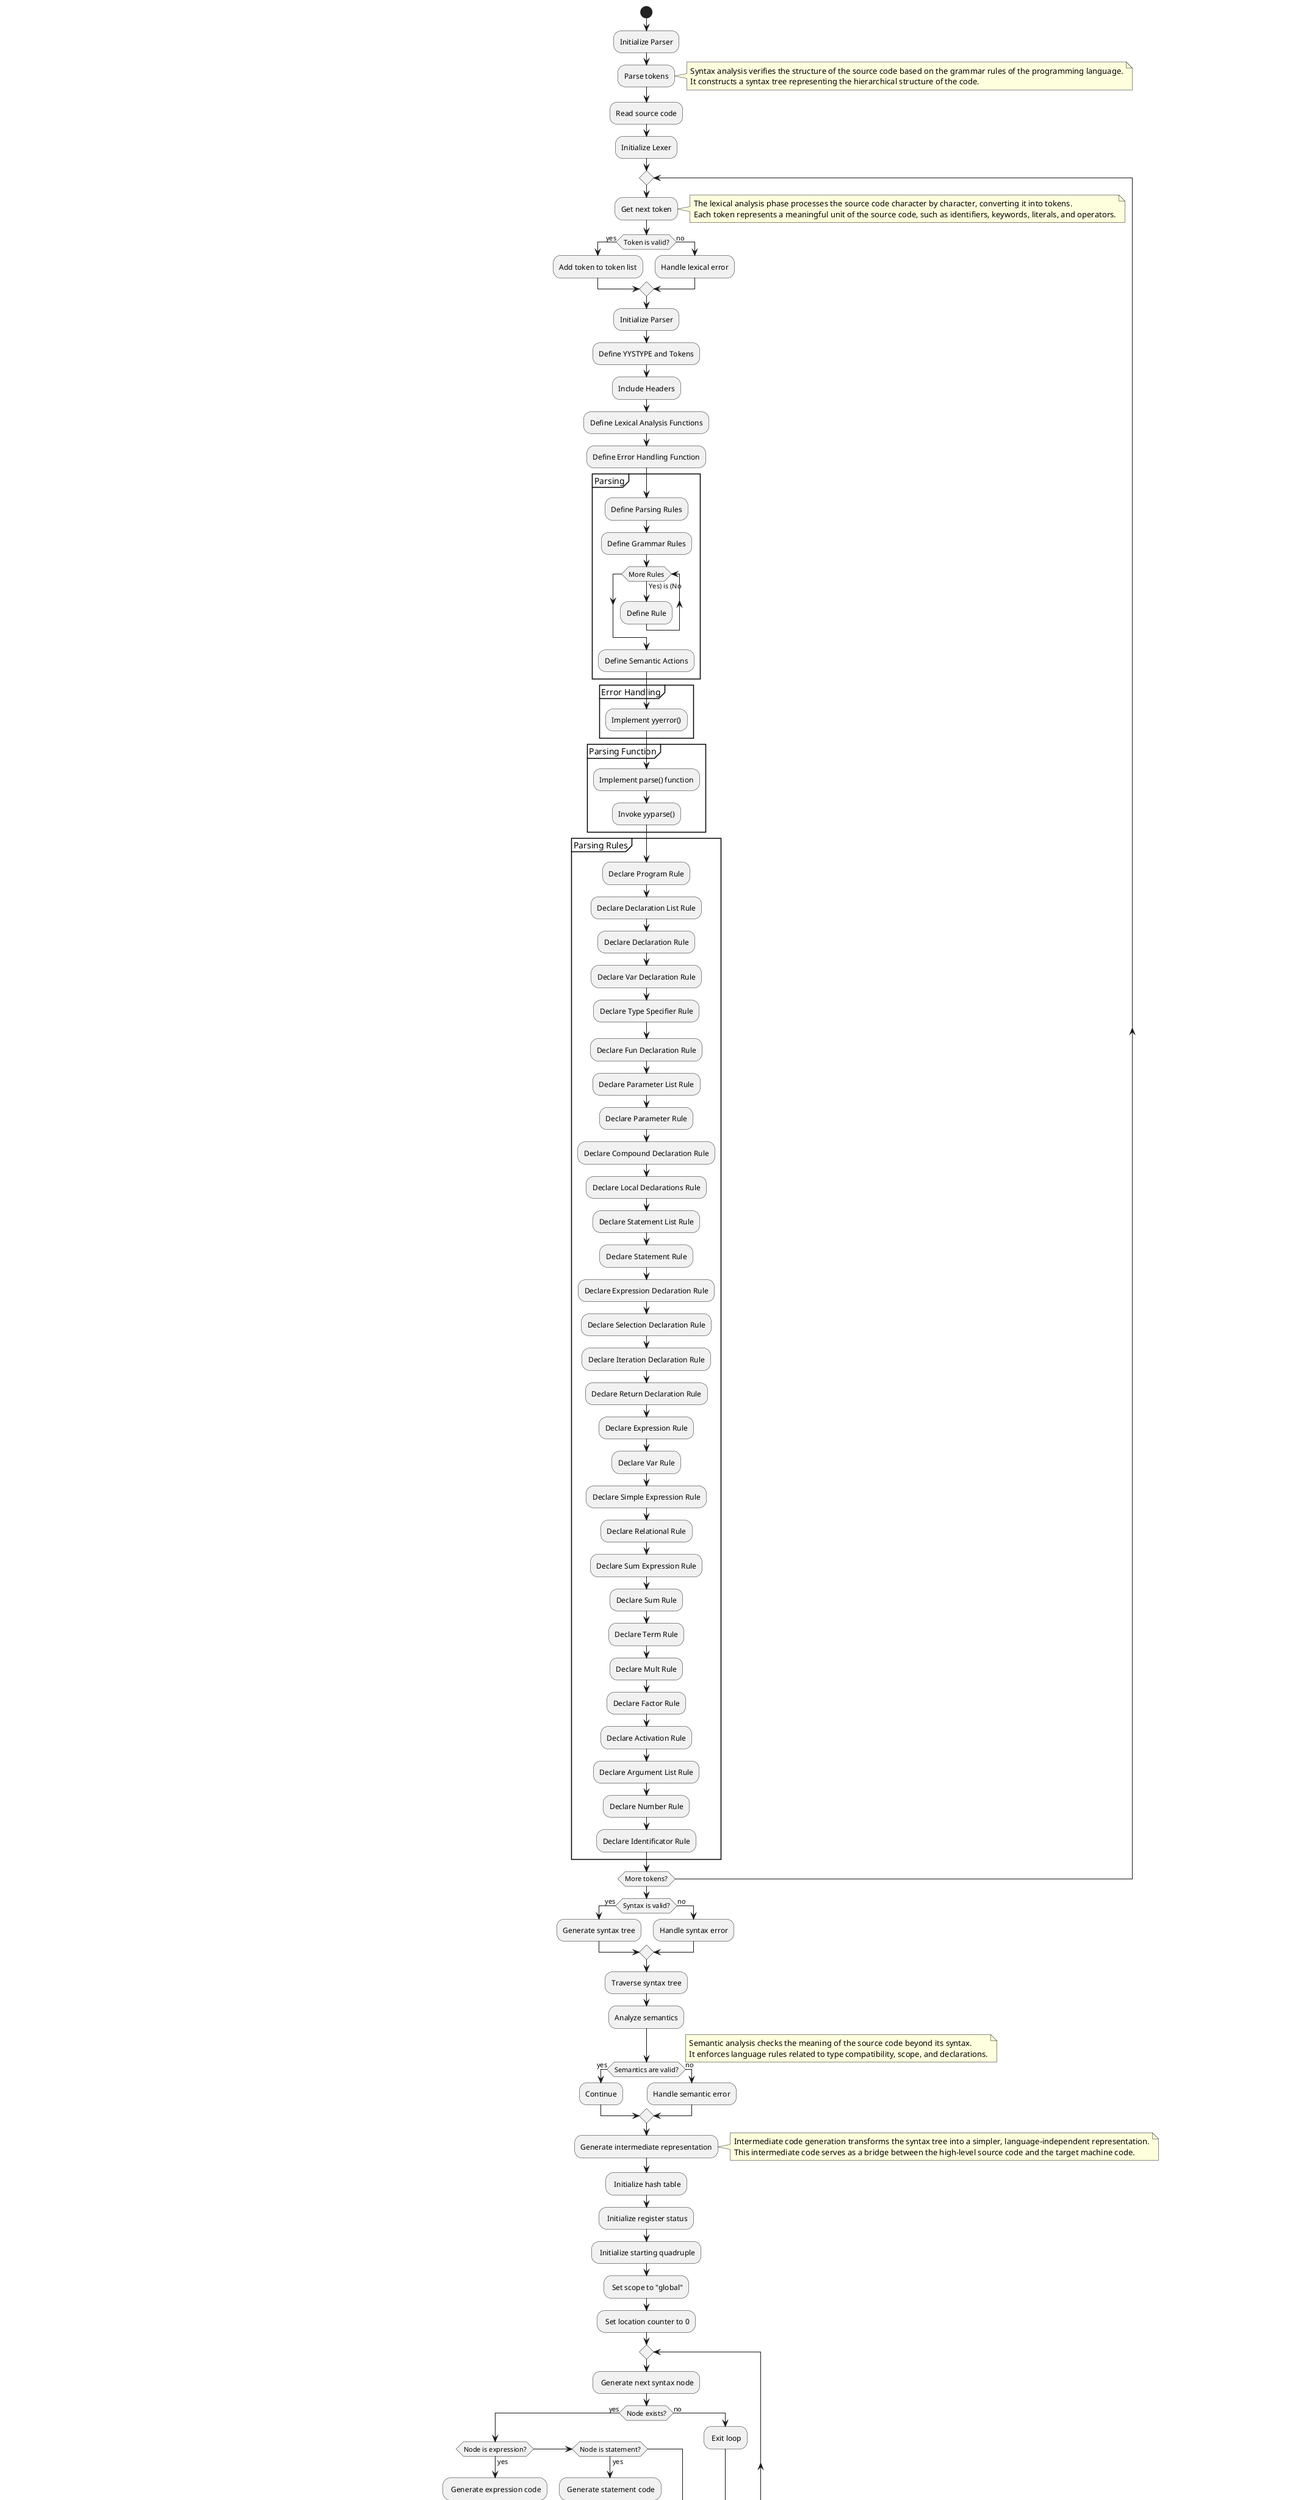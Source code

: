 @startuml

start
' Syntax Analysis
:Initialize Parser;
:Parse tokens;
note right
    Syntax analysis verifies the structure of the source code based on the grammar rules of the programming language.
    It constructs a syntax tree representing the hierarchical structure of the code.
end note
' Lexical Analysis
:Read source code;
:Initialize Lexer;
repeat
  :Get next token;
note right
    The lexical analysis phase processes the source code character by character, converting it into tokens.
    Each token represents a meaningful unit of the source code, such as identifiers, keywords, literals, and operators.
end note

  if (Token is valid?) then (yes)
    :Add token to token list;
  else (no)
    :Handle lexical error;
  endif
  :Initialize Parser;
:Define YYSTYPE and Tokens;
:Include Headers;
:Define Lexical Analysis Functions;
:Define Error Handling Function;

partition Parsing {
    :Define Parsing Rules;
    :Define Grammar Rules;
    
    while (More Rules) is (Yes) is (No)
        :Define Rule;
    endwhile
    
    :Define Semantic Actions;
}

partition Error Handling {
    :Implement yyerror();
}

partition Parsing Function {
    :Implement parse() function;
    :Invoke yyparse();
}

partition Parsing Rules {
    :Declare Program Rule;
    :Declare Declaration List Rule;
    :Declare Declaration Rule;
    :Declare Var Declaration Rule;
    :Declare Type Specifier Rule;
    :Declare Fun Declaration Rule;
    :Declare Parameter List Rule;
    :Declare Parameter Rule;
    :Declare Compound Declaration Rule;
    :Declare Local Declarations Rule;
    :Declare Statement List Rule;
    :Declare Statement Rule;
    :Declare Expression Declaration Rule;
    :Declare Selection Declaration Rule;
    :Declare Iteration Declaration Rule;
    :Declare Return Declaration Rule;
    :Declare Expression Rule;
    :Declare Var Rule;
    :Declare Simple Expression Rule;
    :Declare Relational Rule;
    :Declare Sum Expression Rule;
    :Declare Sum Rule;
    :Declare Term Rule;
    :Declare Mult Rule;
    :Declare Factor Rule;
    :Declare Activation Rule;
    :Declare Argument List Rule;
    :Declare Number Rule;
    :Declare Identificator Rule;
}
  
repeat while (More tokens?);
if (Syntax is valid?) then (yes)
  :Generate syntax tree;
else (no)
  :Handle syntax error;
endif

' Semantic Analysis
:Traverse syntax tree;
:Analyze semantics;
if (Semantics are valid?) then (yes)
  :Continue;
else (no)
  :Handle semantic error;
endif
note right
    Semantic analysis checks the meaning of the source code beyond its syntax.
    It enforces language rules related to type compatibility, scope, and declarations.
end note

' Intermediate Code Generation
:Generate intermediate representation;
note right
    Intermediate code generation transforms the syntax tree into a simpler, language-independent representation.
    This intermediate code serves as a bridge between the high-level source code and the target machine code.
end note

' Initialization
: Initialize hash table;
: Initialize register status;
: Initialize starting quadruple;
: Set scope to "global";
: Set location counter to 0;

' Main Generation Loop
repeat
    : Generate next syntax node;
    if (Node exists?) then (yes)
        if (Node is expression?) then (yes)
            : Generate expression code;
        else if (Node is statement?) then (yes)
            : Generate statement code;
        endif
    else (no)
        : Exit loop;
    endif
repeat while (More syntax nodes?);

' Expression Generation
: Determine expression kind;
if (Expression is operation?) then (yes)
    : Generate code for operation;
else if (Expression is identifier?) then (yes)
    : Generate code for identifier;
else if (Expression is number?) then (yes)
    : Generate code for number;
else if (Expression is type?) then (yes)
    : Generate code for type;
else if (Expression is vector identifier?) then (yes)
    : Generate code for vector identifier;
endif

' Statement Generation
: Determine statement kind;
if (Statement is IF?) then (yes)
    : Generate code for IF statement;
else if (Statement is WHILE?) then (yes)
    : Generate code for WHILE statement;
else if (Statement is RETURN?) then (yes)
    : Generate code for RETURN statement;
else if (Statement is ASSIGN?) then (yes)
    : Generate code for ASSIGN statement;
else if (Statement is FUNCTION?) then (yes)
    : Generate code for FUNCTION statement;
else if (Statement is CALL?) then (yes)
    : Generate code for CALL statement;
else if (Statement is PARAM?) then (yes)
    : Generate code for PARAM statement;
else if (Statement is VECTOR PARAM?) then (yes)
    : Generate code for VECTOR PARAM statement;
else
    : Skip statement;
endif

' Code Printing
: Print quadruple details;

' Finalization
: Free memory used by the hash table;
' Optimization
if (Optimization enabled?) then (yes)
  :Apply optimization techniques;
else (no)
  :Skip optimization;
endif
note right
    Optimization improves the efficiency and performance of the intermediate code by applying various transformations.
    Techniques include constant folding, dead code elimination, and loop optimization.
end note

' Code Generation
:Generate machine code;
stop
note right
    Code generation translates the optimized intermediate code into machine instructions executable by the target hardware.
    It involves allocating registers, managing memory, and producing efficient assembly or binary code.
end note

@enduml
